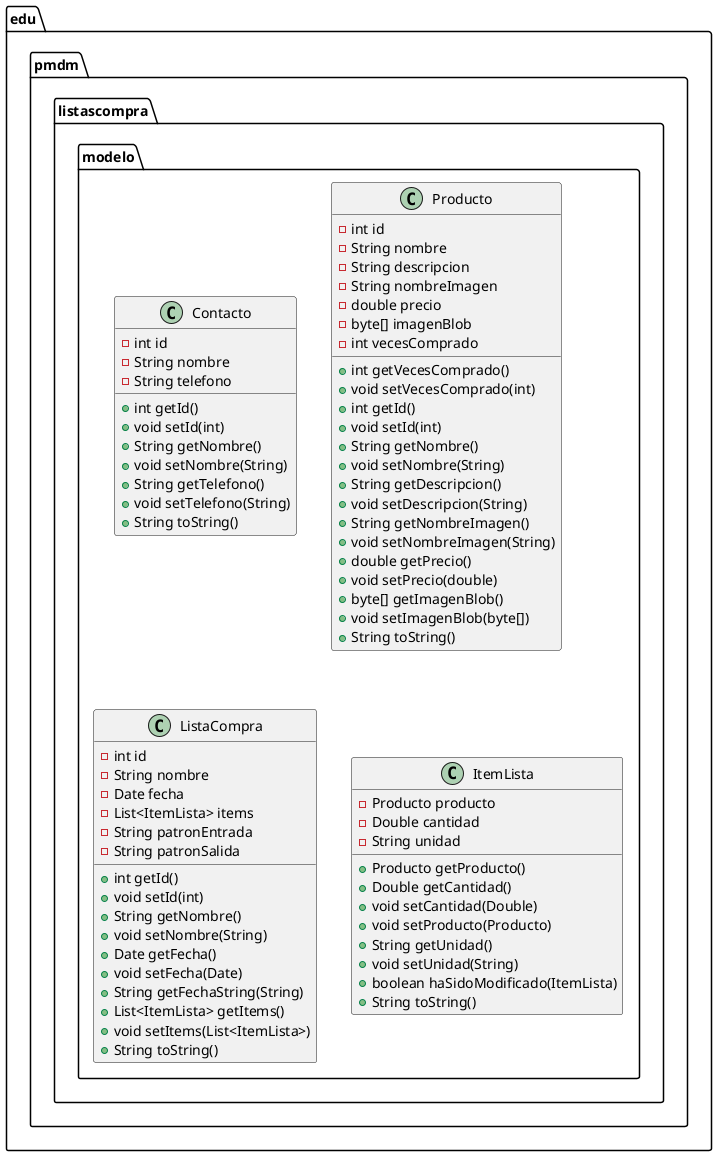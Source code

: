 @startuml
class edu.pmdm.listascompra.modelo.Contacto {
- int id
- String nombre
- String telefono
+ int getId()
+ void setId(int)
+ String getNombre()
+ void setNombre(String)
+ String getTelefono()
+ void setTelefono(String)
+ String toString()
}


class edu.pmdm.listascompra.modelo.Producto {
- int id
- String nombre
- String descripcion
- String nombreImagen
- double precio
- byte[] imagenBlob
- int vecesComprado
+ int getVecesComprado()
+ void setVecesComprado(int)
+ int getId()
+ void setId(int)
+ String getNombre()
+ void setNombre(String)
+ String getDescripcion()
+ void setDescripcion(String)
+ String getNombreImagen()
+ void setNombreImagen(String)
+ double getPrecio()
+ void setPrecio(double)
+ byte[] getImagenBlob()
+ void setImagenBlob(byte[])
+ String toString()
}


class edu.pmdm.listascompra.modelo.ListaCompra {
- int id
- String nombre
- Date fecha
- List<ItemLista> items
- String patronEntrada
- String patronSalida
+ int getId()
+ void setId(int)
+ String getNombre()
+ void setNombre(String)
+ Date getFecha()
+ void setFecha(Date)
+ String getFechaString(String)
+ List<ItemLista> getItems()
+ void setItems(List<ItemLista>)
+ String toString()
}


class edu.pmdm.listascompra.modelo.ItemLista {
- Producto producto
- Double cantidad
- String unidad
+ Producto getProducto()
+ Double getCantidad()
+ void setCantidad(Double)
+ void setProducto(Producto)
+ String getUnidad()
+ void setUnidad(String)
+ boolean haSidoModificado(ItemLista)
+ String toString()
}


@enduml